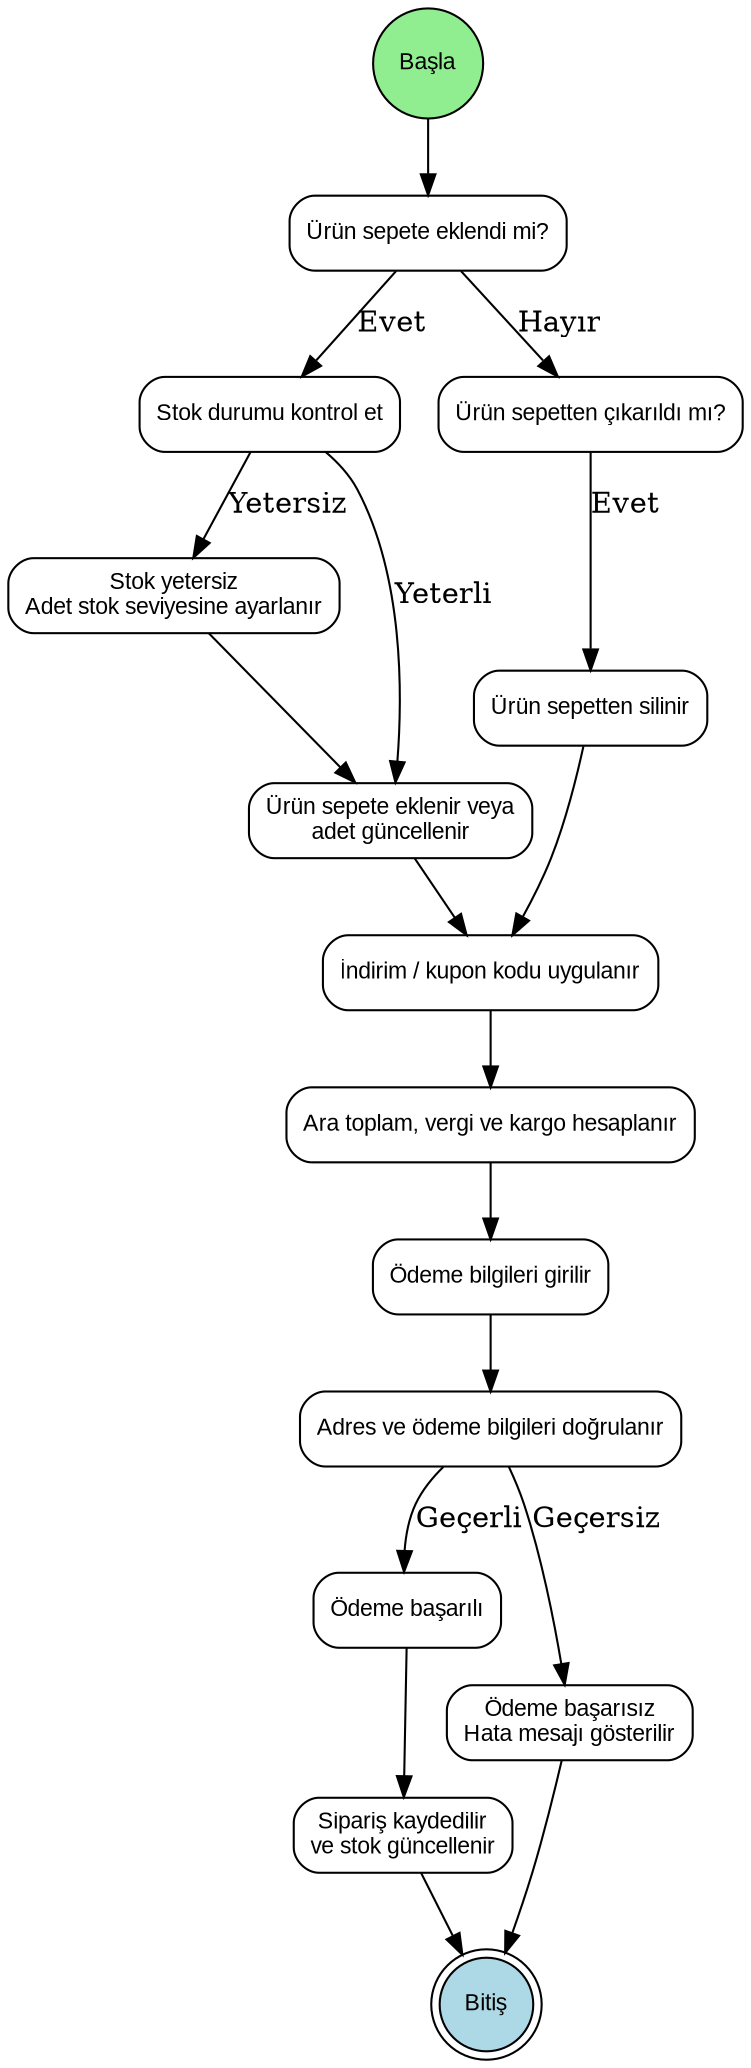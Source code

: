 digraph OnlineAlisverisSepeti {
    rankdir=TB; // Yukarıdan aşağı yön
    node [shape=rectangle, style=rounded, fontname="Arial", fontsize=11];

    Start [label="Başla", shape=circle, style=filled, fillcolor=lightgreen];
    UrunEkle [label="Ürün sepete eklendi mi?"];
    StokKontrol [label="Stok durumu kontrol et"];
    StokYok [label="Stok yetersiz\nAdet stok seviyesine ayarlanır"];
    SepeteEkle [label="Ürün sepete eklenir veya\nadet güncellenir"];
    UrunCikar [label="Ürün sepetten çıkarıldı mı?"];
    SepettenSil [label="Ürün sepetten silinir"];
    IndirimUygula [label="İndirim / kupon kodu uygulanır"];
    AraToplam [label="Ara toplam, vergi ve kargo hesaplanır"];
    Odeme [label="Ödeme bilgileri girilir"];
    Dogrulama [label="Adres ve ödeme bilgileri doğrulanır"];
    OdemeBasarili [label="Ödeme başarılı"];
    SiparisKaydet [label="Sipariş kaydedilir\nve stok güncellenir"];
    OdemeBasarisiz [label="Ödeme başarısız\nHata mesajı gösterilir"];
    Bitis [label="Bitiş", shape=doublecircle, style=filled, fillcolor=lightblue];

    Start -> UrunEkle;
    UrunEkle -> StokKontrol [label="Evet"];
    UrunEkle -> UrunCikar [label="Hayır"];
    StokKontrol -> StokYok [label="Yetersiz"];
    StokKontrol -> SepeteEkle [label="Yeterli"];
    StokYok -> SepeteEkle;
    SepeteEkle -> IndirimUygula;
    UrunCikar -> SepettenSil [label="Evet"];
    SepettenSil -> IndirimUygula;
    IndirimUygula -> AraToplam;
    AraToplam -> Odeme;
    Odeme -> Dogrulama;
    Dogrulama -> OdemeBasarili [label="Geçerli"];
    Dogrulama -> OdemeBasarisiz [label="Geçersiz"];
    OdemeBasarili -> SiparisKaydet;
    SiparisKaydet -> Bitis;
    OdemeBasarisiz -> Bitis;
}
